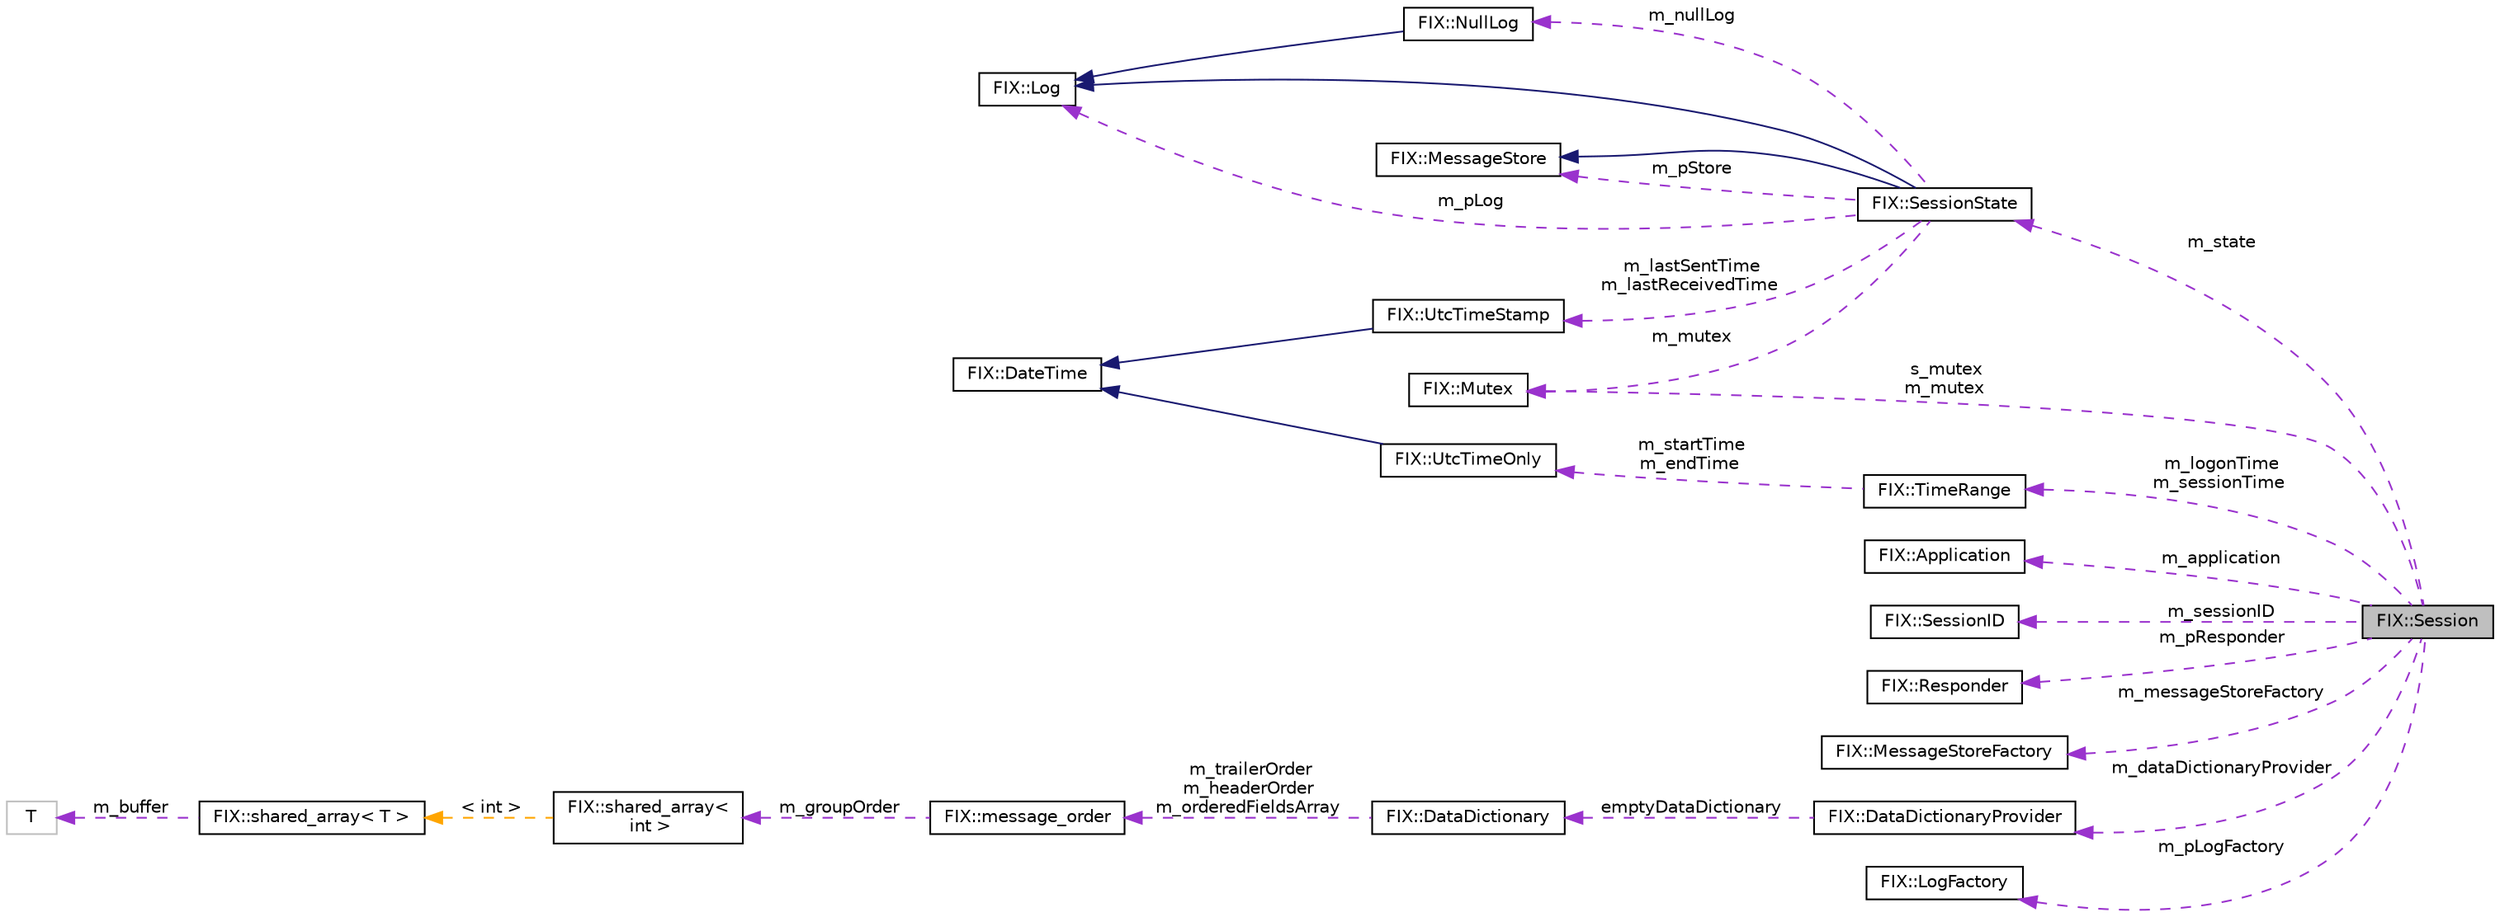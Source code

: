 digraph "FIX::Session"
{
  edge [fontname="Helvetica",fontsize="10",labelfontname="Helvetica",labelfontsize="10"];
  node [fontname="Helvetica",fontsize="10",shape=record];
  rankdir="LR";
  Node1 [label="FIX::Session",height=0.2,width=0.4,color="black", fillcolor="grey75", style="filled", fontcolor="black"];
  Node2 -> Node1 [dir="back",color="darkorchid3",fontsize="10",style="dashed",label=" m_state" ,fontname="Helvetica"];
  Node2 [label="FIX::SessionState",height=0.2,width=0.4,color="black", fillcolor="white", style="filled",URL="$class_f_i_x_1_1_session_state.html",tooltip="Maintains all of state for the Session class. "];
  Node3 -> Node2 [dir="back",color="midnightblue",fontsize="10",style="solid",fontname="Helvetica"];
  Node3 [label="FIX::MessageStore",height=0.2,width=0.4,color="black", fillcolor="white", style="filled",URL="$class_f_i_x_1_1_message_store.html",tooltip="This interface must be implemented to store and retrieve messages and sequence numbers. "];
  Node4 -> Node2 [dir="back",color="midnightblue",fontsize="10",style="solid",fontname="Helvetica"];
  Node4 [label="FIX::Log",height=0.2,width=0.4,color="black", fillcolor="white", style="filled",URL="$class_f_i_x_1_1_log.html",tooltip="This interface must be implemented to log messages and events. "];
  Node4 -> Node2 [dir="back",color="darkorchid3",fontsize="10",style="dashed",label=" m_pLog" ,fontname="Helvetica"];
  Node5 -> Node2 [dir="back",color="darkorchid3",fontsize="10",style="dashed",label=" m_lastSentTime\nm_lastReceivedTime" ,fontname="Helvetica"];
  Node5 [label="FIX::UtcTimeStamp",height=0.2,width=0.4,color="black", fillcolor="white", style="filled",URL="$class_f_i_x_1_1_utc_time_stamp.html",tooltip="Date and Time represented in UTC. "];
  Node6 -> Node5 [dir="back",color="midnightblue",fontsize="10",style="solid",fontname="Helvetica"];
  Node6 [label="FIX::DateTime",height=0.2,width=0.4,color="black", fillcolor="white", style="filled",URL="$struct_f_i_x_1_1_date_time.html"];
  Node3 -> Node2 [dir="back",color="darkorchid3",fontsize="10",style="dashed",label=" m_pStore" ,fontname="Helvetica"];
  Node7 -> Node2 [dir="back",color="darkorchid3",fontsize="10",style="dashed",label=" m_nullLog" ,fontname="Helvetica"];
  Node7 [label="FIX::NullLog",height=0.2,width=0.4,color="black", fillcolor="white", style="filled",URL="$class_f_i_x_1_1_null_log.html",tooltip="Null implementation of Log. "];
  Node4 -> Node7 [dir="back",color="midnightblue",fontsize="10",style="solid",fontname="Helvetica"];
  Node8 -> Node2 [dir="back",color="darkorchid3",fontsize="10",style="dashed",label=" m_mutex" ,fontname="Helvetica"];
  Node8 [label="FIX::Mutex",height=0.2,width=0.4,color="black", fillcolor="white", style="filled",URL="$class_f_i_x_1_1_mutex.html",tooltip="Portable implementation of a mutex. "];
  Node9 -> Node1 [dir="back",color="darkorchid3",fontsize="10",style="dashed",label=" m_application" ,fontname="Helvetica"];
  Node9 [label="FIX::Application",height=0.2,width=0.4,color="black", fillcolor="white", style="filled",URL="$class_f_i_x_1_1_application.html",tooltip="This interface must be implemented to define what your FIX application does. "];
  Node10 -> Node1 [dir="back",color="darkorchid3",fontsize="10",style="dashed",label=" m_sessionID" ,fontname="Helvetica"];
  Node10 [label="FIX::SessionID",height=0.2,width=0.4,color="black", fillcolor="white", style="filled",URL="$class_f_i_x_1_1_session_i_d.html",tooltip="Unique session id consists of BeginString, SenderCompID and TargetCompID. "];
  Node11 -> Node1 [dir="back",color="darkorchid3",fontsize="10",style="dashed",label=" m_pResponder" ,fontname="Helvetica"];
  Node11 [label="FIX::Responder",height=0.2,width=0.4,color="black", fillcolor="white", style="filled",URL="$class_f_i_x_1_1_responder.html",tooltip="Interface implements sending on and disconnecting a transport. "];
  Node12 -> Node1 [dir="back",color="darkorchid3",fontsize="10",style="dashed",label=" m_messageStoreFactory" ,fontname="Helvetica"];
  Node12 [label="FIX::MessageStoreFactory",height=0.2,width=0.4,color="black", fillcolor="white", style="filled",URL="$class_f_i_x_1_1_message_store_factory.html",tooltip="This interface must be implemented to create a MessageStore. "];
  Node13 -> Node1 [dir="back",color="darkorchid3",fontsize="10",style="dashed",label=" m_dataDictionaryProvider" ,fontname="Helvetica"];
  Node13 [label="FIX::DataDictionaryProvider",height=0.2,width=0.4,color="black", fillcolor="white", style="filled",URL="$class_f_i_x_1_1_data_dictionary_provider.html",tooltip="Queries for DataDictionary based on appropriate version of FIX. "];
  Node14 -> Node13 [dir="back",color="darkorchid3",fontsize="10",style="dashed",label=" emptyDataDictionary" ,fontname="Helvetica"];
  Node14 [label="FIX::DataDictionary",height=0.2,width=0.4,color="black", fillcolor="white", style="filled",URL="$class_f_i_x_1_1_data_dictionary.html",tooltip="Represents a data dictionary for a version of FIX. "];
  Node15 -> Node14 [dir="back",color="darkorchid3",fontsize="10",style="dashed",label=" m_trailerOrder\nm_headerOrder\nm_orderedFieldsArray" ,fontname="Helvetica"];
  Node15 [label="FIX::message_order",height=0.2,width=0.4,color="black", fillcolor="white", style="filled",URL="$struct_f_i_x_1_1message__order.html",tooltip="Sorts fields in header, normal, or trailer order. "];
  Node16 -> Node15 [dir="back",color="darkorchid3",fontsize="10",style="dashed",label=" m_groupOrder" ,fontname="Helvetica"];
  Node16 [label="FIX::shared_array\<\l int \>",height=0.2,width=0.4,color="black", fillcolor="white", style="filled",URL="$class_f_i_x_1_1shared__array.html"];
  Node17 -> Node16 [dir="back",color="orange",fontsize="10",style="dashed",label=" \< int \>" ,fontname="Helvetica"];
  Node17 [label="FIX::shared_array\< T \>",height=0.2,width=0.4,color="black", fillcolor="white", style="filled",URL="$class_f_i_x_1_1shared__array.html",tooltip="Shared array with atomic reference count. "];
  Node18 -> Node17 [dir="back",color="darkorchid3",fontsize="10",style="dashed",label=" m_buffer" ,fontname="Helvetica"];
  Node18 [label="T",height=0.2,width=0.4,color="grey75", fillcolor="white", style="filled"];
  Node19 -> Node1 [dir="back",color="darkorchid3",fontsize="10",style="dashed",label=" m_pLogFactory" ,fontname="Helvetica"];
  Node19 [label="FIX::LogFactory",height=0.2,width=0.4,color="black", fillcolor="white", style="filled",URL="$class_f_i_x_1_1_log_factory.html",tooltip="This interface must be implemented to create a Log. "];
  Node20 -> Node1 [dir="back",color="darkorchid3",fontsize="10",style="dashed",label=" m_logonTime\nm_sessionTime" ,fontname="Helvetica"];
  Node20 [label="FIX::TimeRange",height=0.2,width=0.4,color="black", fillcolor="white", style="filled",URL="$class_f_i_x_1_1_time_range.html",tooltip="Keeps track of when session is active. "];
  Node21 -> Node20 [dir="back",color="darkorchid3",fontsize="10",style="dashed",label=" m_startTime\nm_endTime" ,fontname="Helvetica"];
  Node21 [label="FIX::UtcTimeOnly",height=0.2,width=0.4,color="black", fillcolor="white", style="filled",URL="$class_f_i_x_1_1_utc_time_only.html",tooltip="Time only represented in UTC. "];
  Node6 -> Node21 [dir="back",color="midnightblue",fontsize="10",style="solid",fontname="Helvetica"];
  Node8 -> Node1 [dir="back",color="darkorchid3",fontsize="10",style="dashed",label=" s_mutex\nm_mutex" ,fontname="Helvetica"];
}
